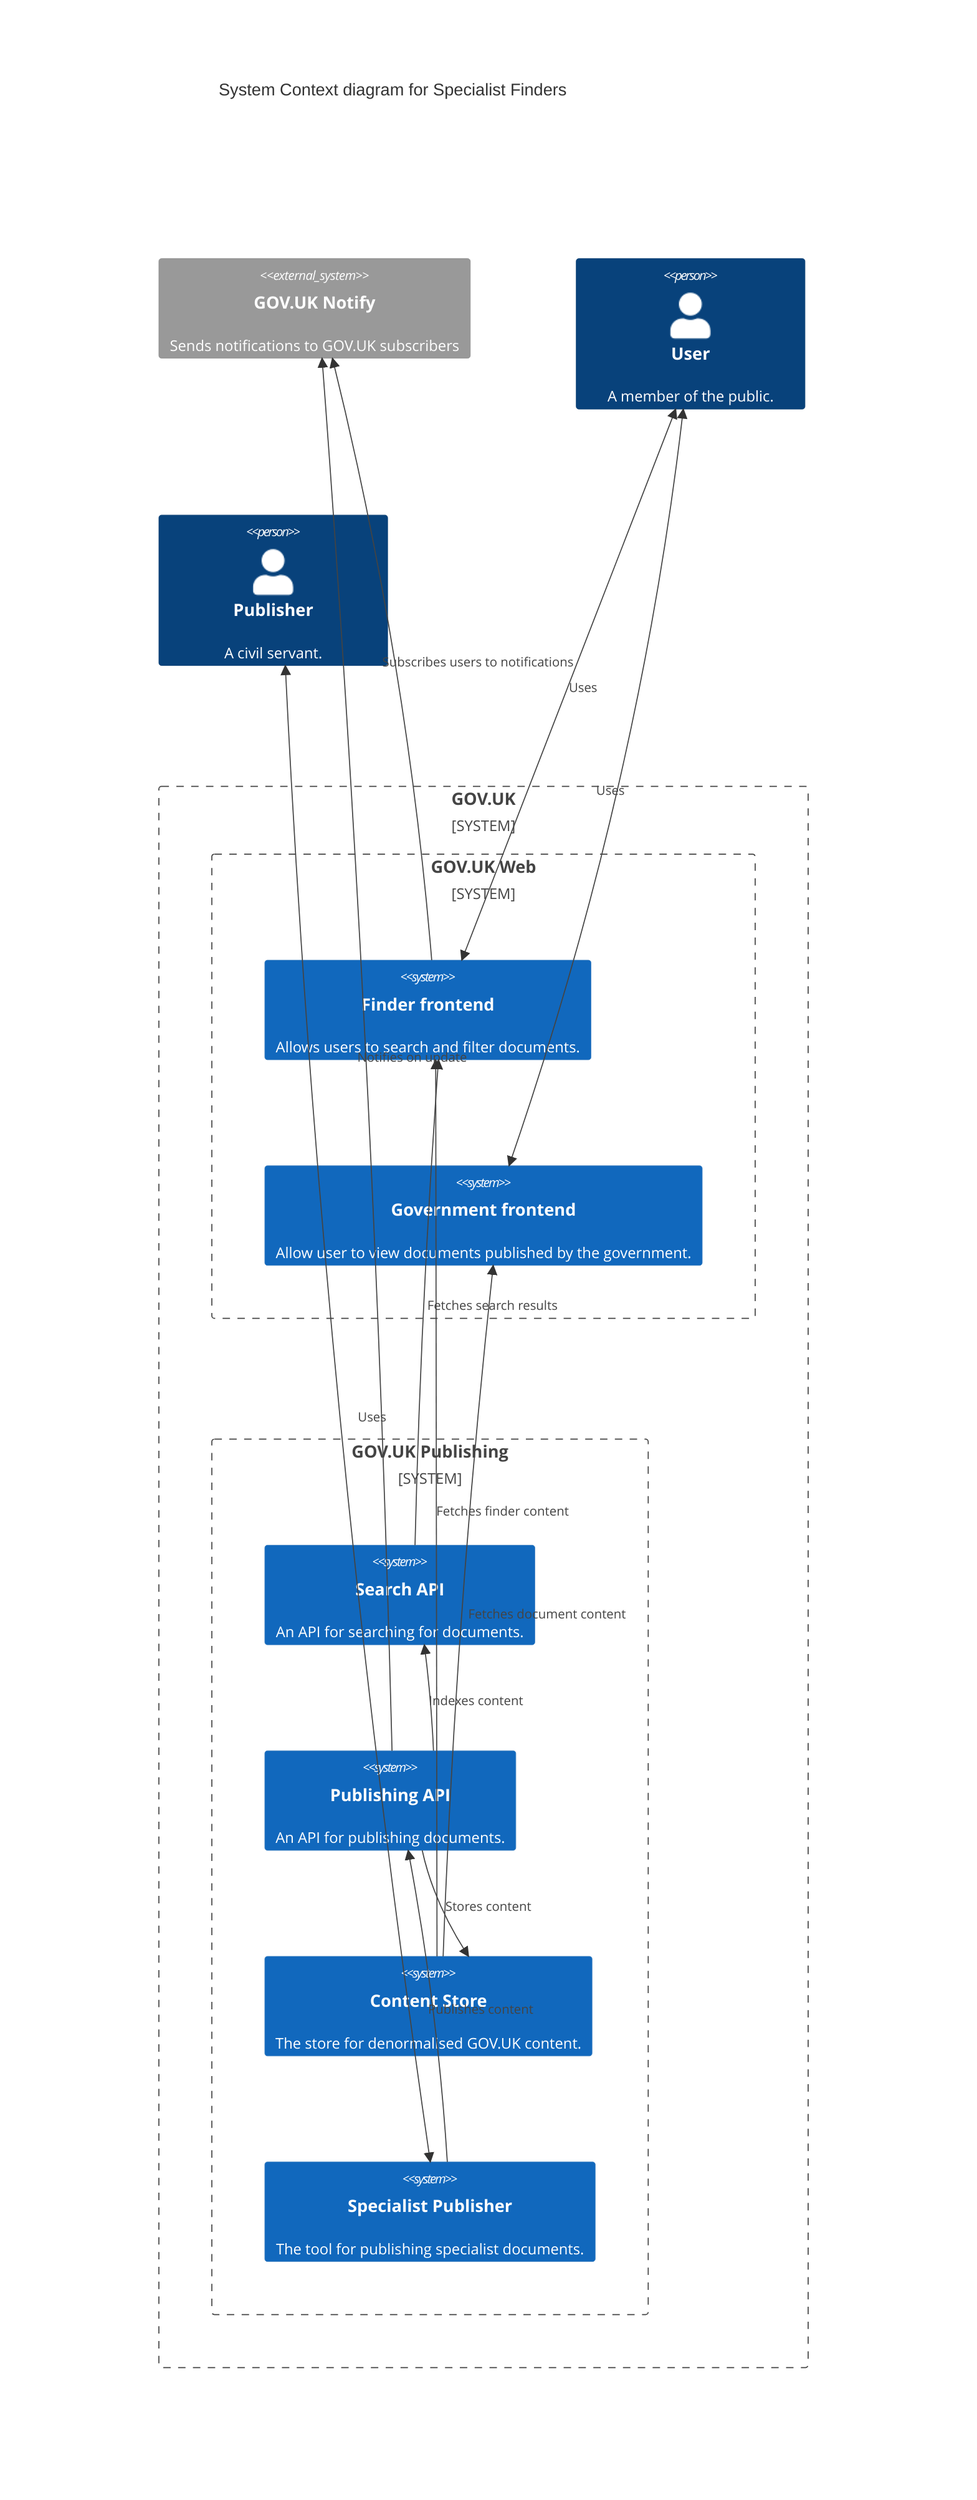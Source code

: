 C4Context
    title System Context diagram for Specialist Finders

    System_Ext(notify, "GOV.UK Notify", "Sends notifications to GOV.UK subscribers")
    Person(user, "User", "A member of the public.")
    Person(publisher, "Publisher", "A civil servant.")
    System_Boundary(b0, "GOV.UK") {
        System_Boundary(b1, "GOV.UK Web") {
            System(finder_frontend, "Finder frontend", "Allows users to search and filter documents.")
            System(government_frontend, "Government frontend", "Allow user to view documents published by the government.")
        }
        System_Boundary(b2, "GOV.UK Publishing") {
            System(search_api, "Search API", "An API for searching for documents.")
            System(publishing_api, "Publishing API", "An API for publishing documents.")
            System(content_store, "Content Store", "The store for denormalised GOV.UK content.")
            System(specialist_publisher, "Specialist Publisher", "The tool for publishing specialist documents.")
        }
    }

    BiRel(user, finder_frontend, "Uses")
    BiRel(user, government_frontend, "Uses")
    BiRel(publisher, specialist_publisher, "Uses")
    Rel(search_api, finder_frontend, "Fetches search results")
    Rel(content_store, government_frontend, "Fetches document content")
    Rel(content_store, finder_frontend, "Fetches finder content")
    Rel(publishing_api, search_api, "Indexes content")
    Rel(publishing_api, content_store, "Stores content")
    Rel(specialist_publisher, publishing_api, "Publishes content")
    Rel(finder_frontend, notify, "Subscribes users to notifications")
    Rel(publishing_api, notify, "Notifies on update")

    UpdateLayoutConfig($c4ShapeInRow="3", $c4BoundaryInRow="1")